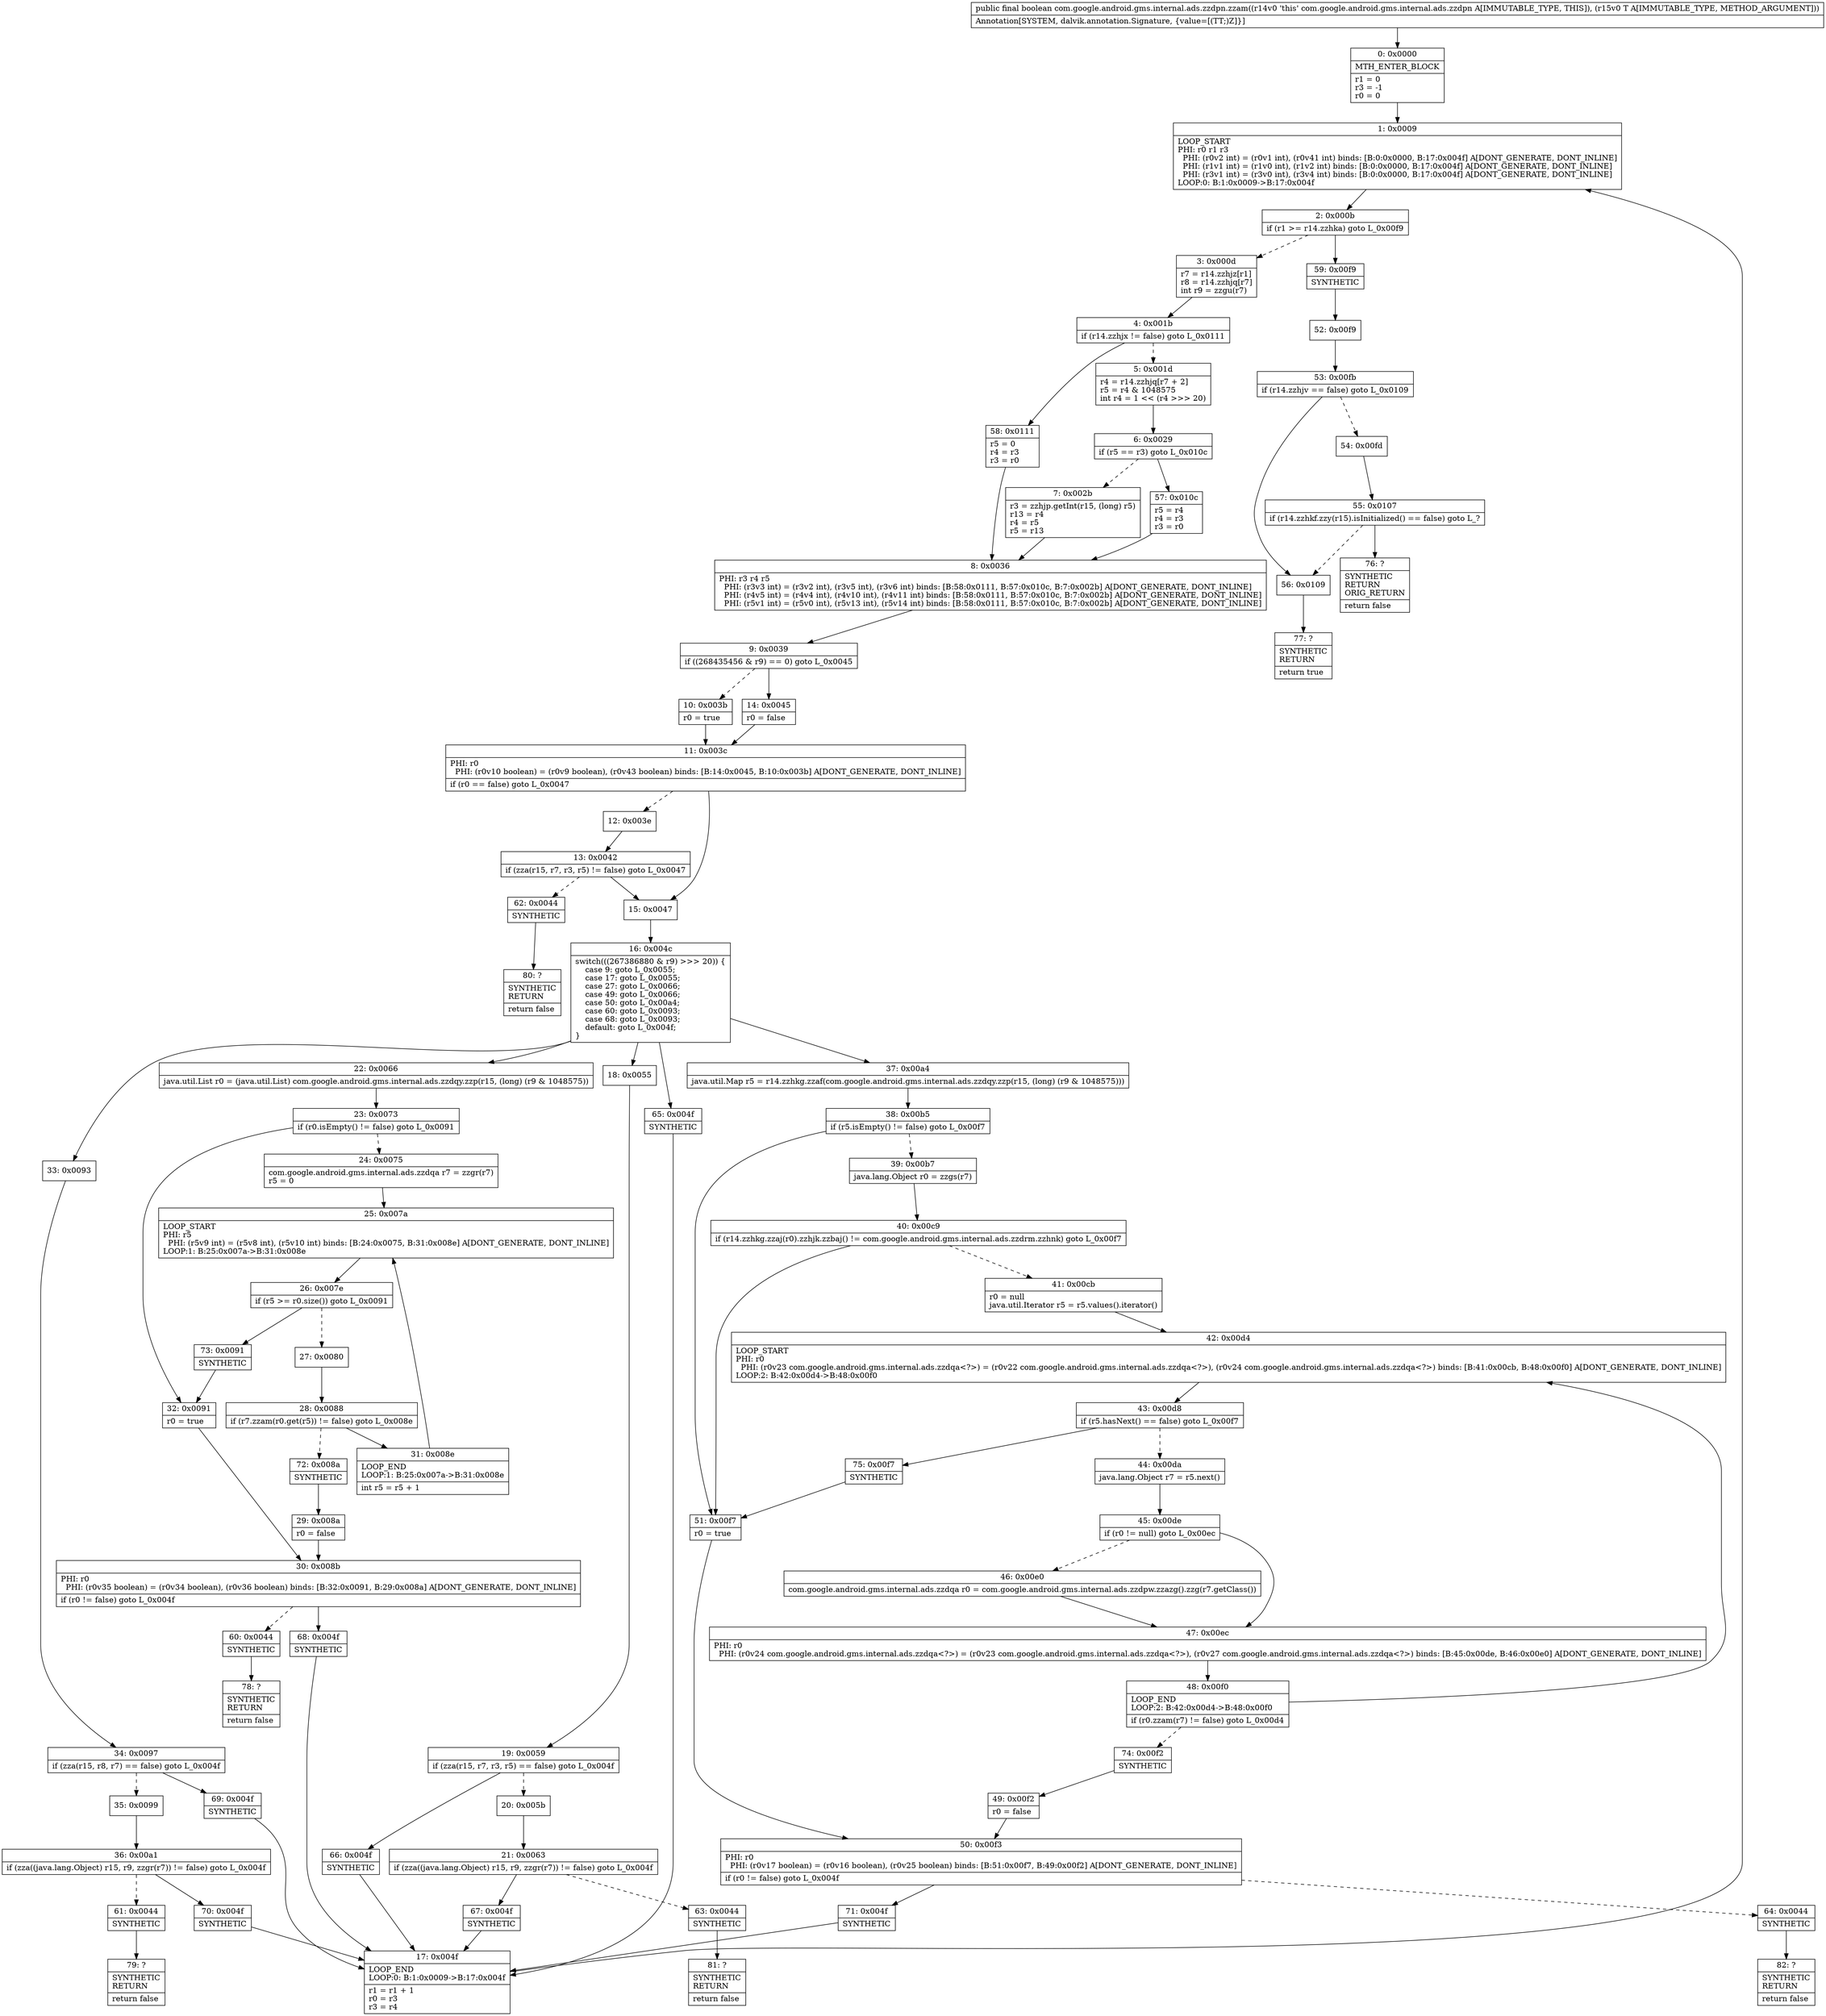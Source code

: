 digraph "CFG forcom.google.android.gms.internal.ads.zzdpn.zzam(Ljava\/lang\/Object;)Z" {
Node_0 [shape=record,label="{0\:\ 0x0000|MTH_ENTER_BLOCK\l|r1 = 0\lr3 = \-1\lr0 = 0\l}"];
Node_1 [shape=record,label="{1\:\ 0x0009|LOOP_START\lPHI: r0 r1 r3 \l  PHI: (r0v2 int) = (r0v1 int), (r0v41 int) binds: [B:0:0x0000, B:17:0x004f] A[DONT_GENERATE, DONT_INLINE]\l  PHI: (r1v1 int) = (r1v0 int), (r1v2 int) binds: [B:0:0x0000, B:17:0x004f] A[DONT_GENERATE, DONT_INLINE]\l  PHI: (r3v1 int) = (r3v0 int), (r3v4 int) binds: [B:0:0x0000, B:17:0x004f] A[DONT_GENERATE, DONT_INLINE]\lLOOP:0: B:1:0x0009\-\>B:17:0x004f\l}"];
Node_2 [shape=record,label="{2\:\ 0x000b|if (r1 \>= r14.zzhka) goto L_0x00f9\l}"];
Node_3 [shape=record,label="{3\:\ 0x000d|r7 = r14.zzhjz[r1]\lr8 = r14.zzhjq[r7]\lint r9 = zzgu(r7)\l}"];
Node_4 [shape=record,label="{4\:\ 0x001b|if (r14.zzhjx != false) goto L_0x0111\l}"];
Node_5 [shape=record,label="{5\:\ 0x001d|r4 = r14.zzhjq[r7 + 2]\lr5 = r4 & 1048575\lint r4 = 1 \<\< (r4 \>\>\> 20)\l}"];
Node_6 [shape=record,label="{6\:\ 0x0029|if (r5 == r3) goto L_0x010c\l}"];
Node_7 [shape=record,label="{7\:\ 0x002b|r3 = zzhjp.getInt(r15, (long) r5)\lr13 = r4\lr4 = r5\lr5 = r13\l}"];
Node_8 [shape=record,label="{8\:\ 0x0036|PHI: r3 r4 r5 \l  PHI: (r3v3 int) = (r3v2 int), (r3v5 int), (r3v6 int) binds: [B:58:0x0111, B:57:0x010c, B:7:0x002b] A[DONT_GENERATE, DONT_INLINE]\l  PHI: (r4v5 int) = (r4v4 int), (r4v10 int), (r4v11 int) binds: [B:58:0x0111, B:57:0x010c, B:7:0x002b] A[DONT_GENERATE, DONT_INLINE]\l  PHI: (r5v1 int) = (r5v0 int), (r5v13 int), (r5v14 int) binds: [B:58:0x0111, B:57:0x010c, B:7:0x002b] A[DONT_GENERATE, DONT_INLINE]\l}"];
Node_9 [shape=record,label="{9\:\ 0x0039|if ((268435456 & r9) == 0) goto L_0x0045\l}"];
Node_10 [shape=record,label="{10\:\ 0x003b|r0 = true\l}"];
Node_11 [shape=record,label="{11\:\ 0x003c|PHI: r0 \l  PHI: (r0v10 boolean) = (r0v9 boolean), (r0v43 boolean) binds: [B:14:0x0045, B:10:0x003b] A[DONT_GENERATE, DONT_INLINE]\l|if (r0 == false) goto L_0x0047\l}"];
Node_12 [shape=record,label="{12\:\ 0x003e}"];
Node_13 [shape=record,label="{13\:\ 0x0042|if (zza(r15, r7, r3, r5) != false) goto L_0x0047\l}"];
Node_14 [shape=record,label="{14\:\ 0x0045|r0 = false\l}"];
Node_15 [shape=record,label="{15\:\ 0x0047}"];
Node_16 [shape=record,label="{16\:\ 0x004c|switch(((267386880 & r9) \>\>\> 20)) \{\l    case 9: goto L_0x0055;\l    case 17: goto L_0x0055;\l    case 27: goto L_0x0066;\l    case 49: goto L_0x0066;\l    case 50: goto L_0x00a4;\l    case 60: goto L_0x0093;\l    case 68: goto L_0x0093;\l    default: goto L_0x004f;\l\}\l}"];
Node_17 [shape=record,label="{17\:\ 0x004f|LOOP_END\lLOOP:0: B:1:0x0009\-\>B:17:0x004f\l|r1 = r1 + 1\lr0 = r3\lr3 = r4\l}"];
Node_18 [shape=record,label="{18\:\ 0x0055}"];
Node_19 [shape=record,label="{19\:\ 0x0059|if (zza(r15, r7, r3, r5) == false) goto L_0x004f\l}"];
Node_20 [shape=record,label="{20\:\ 0x005b}"];
Node_21 [shape=record,label="{21\:\ 0x0063|if (zza((java.lang.Object) r15, r9, zzgr(r7)) != false) goto L_0x004f\l}"];
Node_22 [shape=record,label="{22\:\ 0x0066|java.util.List r0 = (java.util.List) com.google.android.gms.internal.ads.zzdqy.zzp(r15, (long) (r9 & 1048575))\l}"];
Node_23 [shape=record,label="{23\:\ 0x0073|if (r0.isEmpty() != false) goto L_0x0091\l}"];
Node_24 [shape=record,label="{24\:\ 0x0075|com.google.android.gms.internal.ads.zzdqa r7 = zzgr(r7)\lr5 = 0\l}"];
Node_25 [shape=record,label="{25\:\ 0x007a|LOOP_START\lPHI: r5 \l  PHI: (r5v9 int) = (r5v8 int), (r5v10 int) binds: [B:24:0x0075, B:31:0x008e] A[DONT_GENERATE, DONT_INLINE]\lLOOP:1: B:25:0x007a\-\>B:31:0x008e\l}"];
Node_26 [shape=record,label="{26\:\ 0x007e|if (r5 \>= r0.size()) goto L_0x0091\l}"];
Node_27 [shape=record,label="{27\:\ 0x0080}"];
Node_28 [shape=record,label="{28\:\ 0x0088|if (r7.zzam(r0.get(r5)) != false) goto L_0x008e\l}"];
Node_29 [shape=record,label="{29\:\ 0x008a|r0 = false\l}"];
Node_30 [shape=record,label="{30\:\ 0x008b|PHI: r0 \l  PHI: (r0v35 boolean) = (r0v34 boolean), (r0v36 boolean) binds: [B:32:0x0091, B:29:0x008a] A[DONT_GENERATE, DONT_INLINE]\l|if (r0 != false) goto L_0x004f\l}"];
Node_31 [shape=record,label="{31\:\ 0x008e|LOOP_END\lLOOP:1: B:25:0x007a\-\>B:31:0x008e\l|int r5 = r5 + 1\l}"];
Node_32 [shape=record,label="{32\:\ 0x0091|r0 = true\l}"];
Node_33 [shape=record,label="{33\:\ 0x0093}"];
Node_34 [shape=record,label="{34\:\ 0x0097|if (zza(r15, r8, r7) == false) goto L_0x004f\l}"];
Node_35 [shape=record,label="{35\:\ 0x0099}"];
Node_36 [shape=record,label="{36\:\ 0x00a1|if (zza((java.lang.Object) r15, r9, zzgr(r7)) != false) goto L_0x004f\l}"];
Node_37 [shape=record,label="{37\:\ 0x00a4|java.util.Map r5 = r14.zzhkg.zzaf(com.google.android.gms.internal.ads.zzdqy.zzp(r15, (long) (r9 & 1048575)))\l}"];
Node_38 [shape=record,label="{38\:\ 0x00b5|if (r5.isEmpty() != false) goto L_0x00f7\l}"];
Node_39 [shape=record,label="{39\:\ 0x00b7|java.lang.Object r0 = zzgs(r7)\l}"];
Node_40 [shape=record,label="{40\:\ 0x00c9|if (r14.zzhkg.zzaj(r0).zzhjk.zzbaj() != com.google.android.gms.internal.ads.zzdrm.zzhnk) goto L_0x00f7\l}"];
Node_41 [shape=record,label="{41\:\ 0x00cb|r0 = null\ljava.util.Iterator r5 = r5.values().iterator()\l}"];
Node_42 [shape=record,label="{42\:\ 0x00d4|LOOP_START\lPHI: r0 \l  PHI: (r0v23 com.google.android.gms.internal.ads.zzdqa\<?\>) = (r0v22 com.google.android.gms.internal.ads.zzdqa\<?\>), (r0v24 com.google.android.gms.internal.ads.zzdqa\<?\>) binds: [B:41:0x00cb, B:48:0x00f0] A[DONT_GENERATE, DONT_INLINE]\lLOOP:2: B:42:0x00d4\-\>B:48:0x00f0\l}"];
Node_43 [shape=record,label="{43\:\ 0x00d8|if (r5.hasNext() == false) goto L_0x00f7\l}"];
Node_44 [shape=record,label="{44\:\ 0x00da|java.lang.Object r7 = r5.next()\l}"];
Node_45 [shape=record,label="{45\:\ 0x00de|if (r0 != null) goto L_0x00ec\l}"];
Node_46 [shape=record,label="{46\:\ 0x00e0|com.google.android.gms.internal.ads.zzdqa r0 = com.google.android.gms.internal.ads.zzdpw.zzazg().zzg(r7.getClass())\l}"];
Node_47 [shape=record,label="{47\:\ 0x00ec|PHI: r0 \l  PHI: (r0v24 com.google.android.gms.internal.ads.zzdqa\<?\>) = (r0v23 com.google.android.gms.internal.ads.zzdqa\<?\>), (r0v27 com.google.android.gms.internal.ads.zzdqa\<?\>) binds: [B:45:0x00de, B:46:0x00e0] A[DONT_GENERATE, DONT_INLINE]\l}"];
Node_48 [shape=record,label="{48\:\ 0x00f0|LOOP_END\lLOOP:2: B:42:0x00d4\-\>B:48:0x00f0\l|if (r0.zzam(r7) != false) goto L_0x00d4\l}"];
Node_49 [shape=record,label="{49\:\ 0x00f2|r0 = false\l}"];
Node_50 [shape=record,label="{50\:\ 0x00f3|PHI: r0 \l  PHI: (r0v17 boolean) = (r0v16 boolean), (r0v25 boolean) binds: [B:51:0x00f7, B:49:0x00f2] A[DONT_GENERATE, DONT_INLINE]\l|if (r0 != false) goto L_0x004f\l}"];
Node_51 [shape=record,label="{51\:\ 0x00f7|r0 = true\l}"];
Node_52 [shape=record,label="{52\:\ 0x00f9}"];
Node_53 [shape=record,label="{53\:\ 0x00fb|if (r14.zzhjv == false) goto L_0x0109\l}"];
Node_54 [shape=record,label="{54\:\ 0x00fd}"];
Node_55 [shape=record,label="{55\:\ 0x0107|if (r14.zzhkf.zzy(r15).isInitialized() == false) goto L_?\l}"];
Node_56 [shape=record,label="{56\:\ 0x0109}"];
Node_57 [shape=record,label="{57\:\ 0x010c|r5 = r4\lr4 = r3\lr3 = r0\l}"];
Node_58 [shape=record,label="{58\:\ 0x0111|r5 = 0\lr4 = r3\lr3 = r0\l}"];
Node_59 [shape=record,label="{59\:\ 0x00f9|SYNTHETIC\l}"];
Node_60 [shape=record,label="{60\:\ 0x0044|SYNTHETIC\l}"];
Node_61 [shape=record,label="{61\:\ 0x0044|SYNTHETIC\l}"];
Node_62 [shape=record,label="{62\:\ 0x0044|SYNTHETIC\l}"];
Node_63 [shape=record,label="{63\:\ 0x0044|SYNTHETIC\l}"];
Node_64 [shape=record,label="{64\:\ 0x0044|SYNTHETIC\l}"];
Node_65 [shape=record,label="{65\:\ 0x004f|SYNTHETIC\l}"];
Node_66 [shape=record,label="{66\:\ 0x004f|SYNTHETIC\l}"];
Node_67 [shape=record,label="{67\:\ 0x004f|SYNTHETIC\l}"];
Node_68 [shape=record,label="{68\:\ 0x004f|SYNTHETIC\l}"];
Node_69 [shape=record,label="{69\:\ 0x004f|SYNTHETIC\l}"];
Node_70 [shape=record,label="{70\:\ 0x004f|SYNTHETIC\l}"];
Node_71 [shape=record,label="{71\:\ 0x004f|SYNTHETIC\l}"];
Node_72 [shape=record,label="{72\:\ 0x008a|SYNTHETIC\l}"];
Node_73 [shape=record,label="{73\:\ 0x0091|SYNTHETIC\l}"];
Node_74 [shape=record,label="{74\:\ 0x00f2|SYNTHETIC\l}"];
Node_75 [shape=record,label="{75\:\ 0x00f7|SYNTHETIC\l}"];
Node_76 [shape=record,label="{76\:\ ?|SYNTHETIC\lRETURN\lORIG_RETURN\l|return false\l}"];
Node_77 [shape=record,label="{77\:\ ?|SYNTHETIC\lRETURN\l|return true\l}"];
Node_78 [shape=record,label="{78\:\ ?|SYNTHETIC\lRETURN\l|return false\l}"];
Node_79 [shape=record,label="{79\:\ ?|SYNTHETIC\lRETURN\l|return false\l}"];
Node_80 [shape=record,label="{80\:\ ?|SYNTHETIC\lRETURN\l|return false\l}"];
Node_81 [shape=record,label="{81\:\ ?|SYNTHETIC\lRETURN\l|return false\l}"];
Node_82 [shape=record,label="{82\:\ ?|SYNTHETIC\lRETURN\l|return false\l}"];
MethodNode[shape=record,label="{public final boolean com.google.android.gms.internal.ads.zzdpn.zzam((r14v0 'this' com.google.android.gms.internal.ads.zzdpn A[IMMUTABLE_TYPE, THIS]), (r15v0 T A[IMMUTABLE_TYPE, METHOD_ARGUMENT]))  | Annotation[SYSTEM, dalvik.annotation.Signature, \{value=[(TT;)Z]\}]\l}"];
MethodNode -> Node_0;
Node_0 -> Node_1;
Node_1 -> Node_2;
Node_2 -> Node_3[style=dashed];
Node_2 -> Node_59;
Node_3 -> Node_4;
Node_4 -> Node_5[style=dashed];
Node_4 -> Node_58;
Node_5 -> Node_6;
Node_6 -> Node_7[style=dashed];
Node_6 -> Node_57;
Node_7 -> Node_8;
Node_8 -> Node_9;
Node_9 -> Node_10[style=dashed];
Node_9 -> Node_14;
Node_10 -> Node_11;
Node_11 -> Node_12[style=dashed];
Node_11 -> Node_15;
Node_12 -> Node_13;
Node_13 -> Node_15;
Node_13 -> Node_62[style=dashed];
Node_14 -> Node_11;
Node_15 -> Node_16;
Node_16 -> Node_18;
Node_16 -> Node_22;
Node_16 -> Node_33;
Node_16 -> Node_37;
Node_16 -> Node_65;
Node_17 -> Node_1;
Node_18 -> Node_19;
Node_19 -> Node_20[style=dashed];
Node_19 -> Node_66;
Node_20 -> Node_21;
Node_21 -> Node_63[style=dashed];
Node_21 -> Node_67;
Node_22 -> Node_23;
Node_23 -> Node_24[style=dashed];
Node_23 -> Node_32;
Node_24 -> Node_25;
Node_25 -> Node_26;
Node_26 -> Node_27[style=dashed];
Node_26 -> Node_73;
Node_27 -> Node_28;
Node_28 -> Node_31;
Node_28 -> Node_72[style=dashed];
Node_29 -> Node_30;
Node_30 -> Node_60[style=dashed];
Node_30 -> Node_68;
Node_31 -> Node_25;
Node_32 -> Node_30;
Node_33 -> Node_34;
Node_34 -> Node_35[style=dashed];
Node_34 -> Node_69;
Node_35 -> Node_36;
Node_36 -> Node_61[style=dashed];
Node_36 -> Node_70;
Node_37 -> Node_38;
Node_38 -> Node_39[style=dashed];
Node_38 -> Node_51;
Node_39 -> Node_40;
Node_40 -> Node_41[style=dashed];
Node_40 -> Node_51;
Node_41 -> Node_42;
Node_42 -> Node_43;
Node_43 -> Node_44[style=dashed];
Node_43 -> Node_75;
Node_44 -> Node_45;
Node_45 -> Node_46[style=dashed];
Node_45 -> Node_47;
Node_46 -> Node_47;
Node_47 -> Node_48;
Node_48 -> Node_42;
Node_48 -> Node_74[style=dashed];
Node_49 -> Node_50;
Node_50 -> Node_64[style=dashed];
Node_50 -> Node_71;
Node_51 -> Node_50;
Node_52 -> Node_53;
Node_53 -> Node_54[style=dashed];
Node_53 -> Node_56;
Node_54 -> Node_55;
Node_55 -> Node_56[style=dashed];
Node_55 -> Node_76;
Node_56 -> Node_77;
Node_57 -> Node_8;
Node_58 -> Node_8;
Node_59 -> Node_52;
Node_60 -> Node_78;
Node_61 -> Node_79;
Node_62 -> Node_80;
Node_63 -> Node_81;
Node_64 -> Node_82;
Node_65 -> Node_17;
Node_66 -> Node_17;
Node_67 -> Node_17;
Node_68 -> Node_17;
Node_69 -> Node_17;
Node_70 -> Node_17;
Node_71 -> Node_17;
Node_72 -> Node_29;
Node_73 -> Node_32;
Node_74 -> Node_49;
Node_75 -> Node_51;
}

